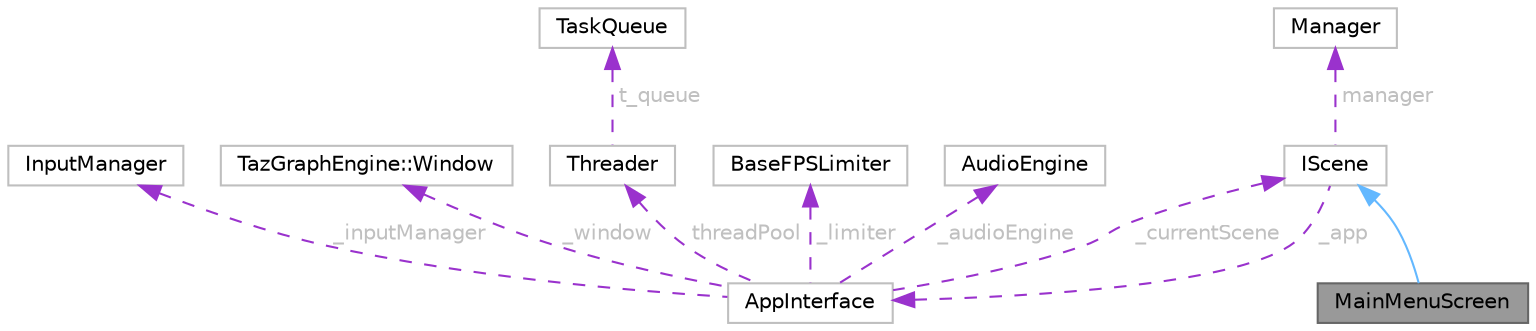 digraph "MainMenuScreen"
{
 // LATEX_PDF_SIZE
  bgcolor="transparent";
  edge [fontname=Helvetica,fontsize=10,labelfontname=Helvetica,labelfontsize=10];
  node [fontname=Helvetica,fontsize=10,shape=box,height=0.2,width=0.4];
  Node1 [id="Node000001",label="MainMenuScreen",height=0.2,width=0.4,color="gray40", fillcolor="grey60", style="filled", fontcolor="black",tooltip=" "];
  Node2 -> Node1 [id="edge11_Node000001_Node000002",dir="back",color="steelblue1",style="solid",tooltip=" "];
  Node2 [id="Node000002",label="IScene",height=0.2,width=0.4,color="grey75", fillcolor="white", style="filled",URL="$classIScene.html",tooltip=" "];
  Node3 -> Node2 [id="edge12_Node000002_Node000003",dir="back",color="darkorchid3",style="dashed",tooltip=" ",label=" _app",fontcolor="grey" ];
  Node3 [id="Node000003",label="AppInterface",height=0.2,width=0.4,color="grey75", fillcolor="white", style="filled",URL="$classAppInterface.html",tooltip=" "];
  Node4 -> Node3 [id="edge13_Node000003_Node000004",dir="back",color="darkorchid3",style="dashed",tooltip=" ",label=" _inputManager",fontcolor="grey" ];
  Node4 [id="Node000004",label="InputManager",height=0.2,width=0.4,color="grey75", fillcolor="white", style="filled",URL="$classInputManager.html",tooltip=" "];
  Node5 -> Node3 [id="edge14_Node000003_Node000005",dir="back",color="darkorchid3",style="dashed",tooltip=" ",label=" _window",fontcolor="grey" ];
  Node5 [id="Node000005",label="TazGraphEngine::Window",height=0.2,width=0.4,color="grey75", fillcolor="white", style="filled",URL="$classTazGraphEngine_1_1Window.html",tooltip=" "];
  Node6 -> Node3 [id="edge15_Node000003_Node000006",dir="back",color="darkorchid3",style="dashed",tooltip=" ",label=" threadPool",fontcolor="grey" ];
  Node6 [id="Node000006",label="Threader",height=0.2,width=0.4,color="grey75", fillcolor="white", style="filled",URL="$structThreader.html",tooltip=" "];
  Node7 -> Node6 [id="edge16_Node000006_Node000007",dir="back",color="darkorchid3",style="dashed",tooltip=" ",label=" t_queue",fontcolor="grey" ];
  Node7 [id="Node000007",label="TaskQueue",height=0.2,width=0.4,color="grey75", fillcolor="white", style="filled",URL="$structTaskQueue.html",tooltip=" "];
  Node8 -> Node3 [id="edge17_Node000003_Node000008",dir="back",color="darkorchid3",style="dashed",tooltip=" ",label=" _limiter",fontcolor="grey" ];
  Node8 [id="Node000008",label="BaseFPSLimiter",height=0.2,width=0.4,color="grey75", fillcolor="white", style="filled",URL="$classBaseFPSLimiter.html",tooltip=" "];
  Node9 -> Node3 [id="edge18_Node000003_Node000009",dir="back",color="darkorchid3",style="dashed",tooltip=" ",label=" _audioEngine",fontcolor="grey" ];
  Node9 [id="Node000009",label="AudioEngine",height=0.2,width=0.4,color="grey75", fillcolor="white", style="filled",URL="$classAudioEngine.html",tooltip=" "];
  Node2 -> Node3 [id="edge19_Node000003_Node000002",dir="back",color="darkorchid3",style="dashed",tooltip=" ",label=" _currentScene",fontcolor="grey" ];
  Node10 -> Node2 [id="edge20_Node000002_Node000010",dir="back",color="darkorchid3",style="dashed",tooltip=" ",label=" manager",fontcolor="grey" ];
  Node10 [id="Node000010",label="Manager",height=0.2,width=0.4,color="grey75", fillcolor="white", style="filled",URL="$classManager.html",tooltip=" "];
}
